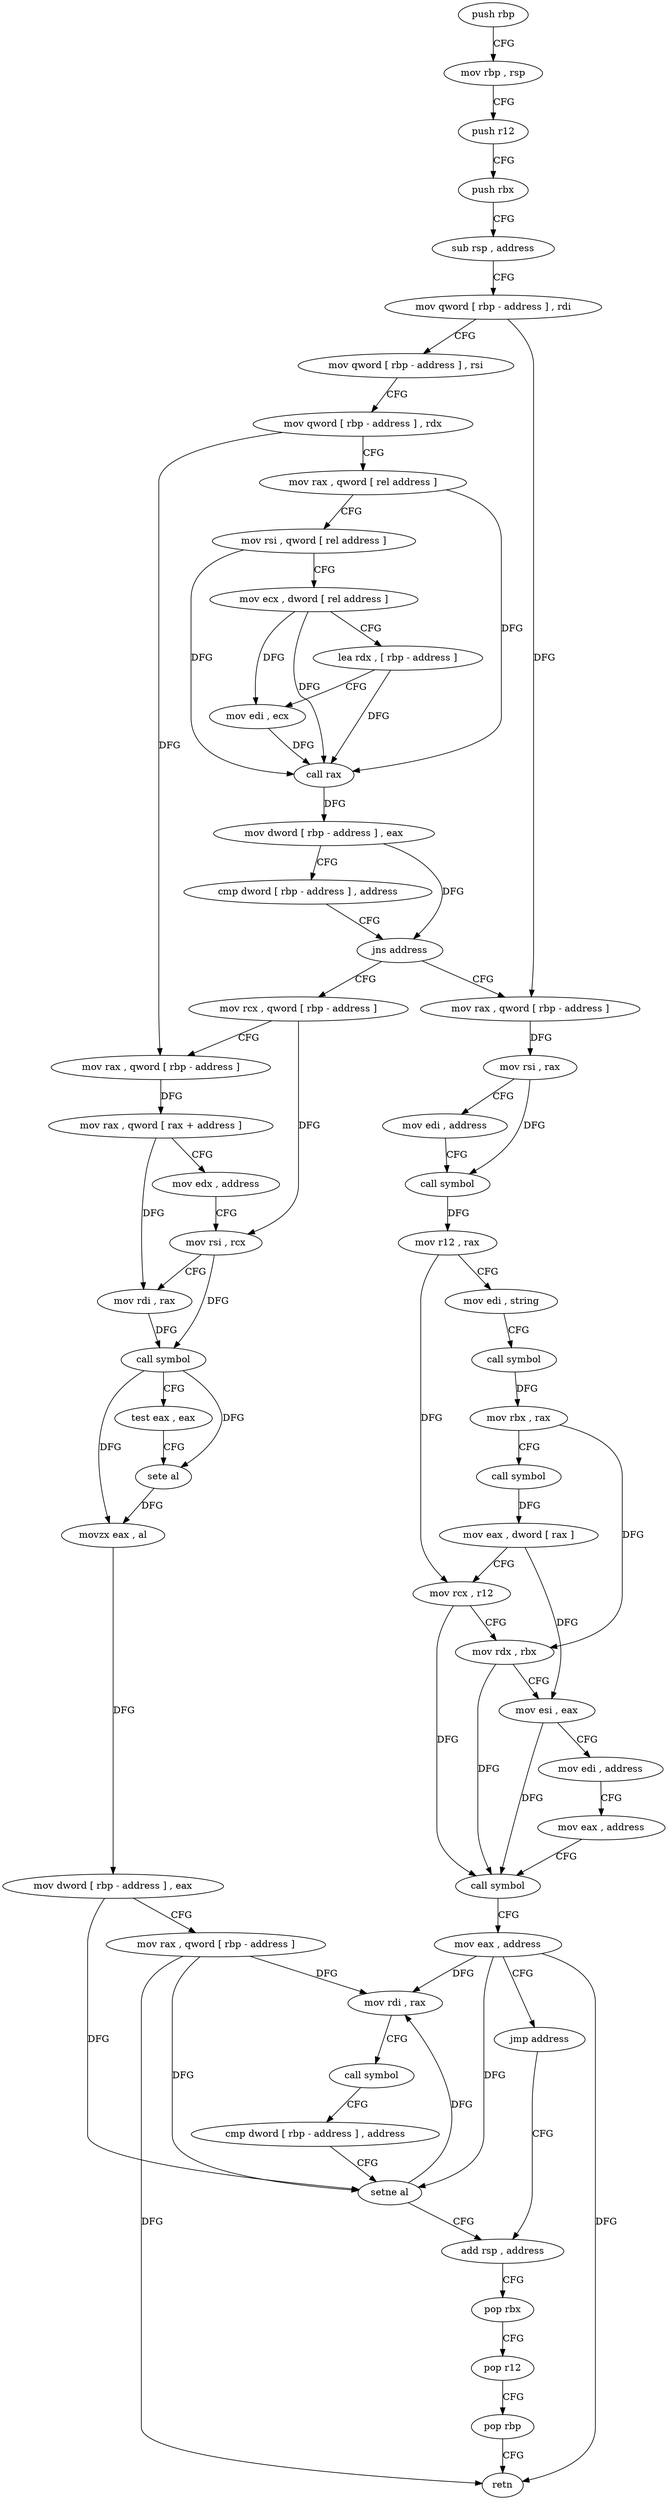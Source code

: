 digraph "func" {
"4221059" [label = "push rbp" ]
"4221060" [label = "mov rbp , rsp" ]
"4221063" [label = "push r12" ]
"4221065" [label = "push rbx" ]
"4221066" [label = "sub rsp , address" ]
"4221070" [label = "mov qword [ rbp - address ] , rdi" ]
"4221074" [label = "mov qword [ rbp - address ] , rsi" ]
"4221078" [label = "mov qword [ rbp - address ] , rdx" ]
"4221082" [label = "mov rax , qword [ rel address ]" ]
"4221089" [label = "mov rsi , qword [ rel address ]" ]
"4221096" [label = "mov ecx , dword [ rel address ]" ]
"4221102" [label = "lea rdx , [ rbp - address ]" ]
"4221106" [label = "mov edi , ecx" ]
"4221108" [label = "call rax" ]
"4221110" [label = "mov dword [ rbp - address ] , eax" ]
"4221113" [label = "cmp dword [ rbp - address ] , address" ]
"4221117" [label = "jns address" ]
"4221189" [label = "mov rcx , qword [ rbp - address ]" ]
"4221119" [label = "mov rax , qword [ rbp - address ]" ]
"4221193" [label = "mov rax , qword [ rbp - address ]" ]
"4221197" [label = "mov rax , qword [ rax + address ]" ]
"4221201" [label = "mov edx , address" ]
"4221206" [label = "mov rsi , rcx" ]
"4221209" [label = "mov rdi , rax" ]
"4221212" [label = "call symbol" ]
"4221217" [label = "test eax , eax" ]
"4221219" [label = "sete al" ]
"4221222" [label = "movzx eax , al" ]
"4221225" [label = "mov dword [ rbp - address ] , eax" ]
"4221228" [label = "mov rax , qword [ rbp - address ]" ]
"4221232" [label = "mov rdi , rax" ]
"4221235" [label = "call symbol" ]
"4221240" [label = "cmp dword [ rbp - address ] , address" ]
"4221244" [label = "setne al" ]
"4221247" [label = "add rsp , address" ]
"4221123" [label = "mov rsi , rax" ]
"4221126" [label = "mov edi , address" ]
"4221131" [label = "call symbol" ]
"4221136" [label = "mov r12 , rax" ]
"4221139" [label = "mov edi , string" ]
"4221144" [label = "call symbol" ]
"4221149" [label = "mov rbx , rax" ]
"4221152" [label = "call symbol" ]
"4221157" [label = "mov eax , dword [ rax ]" ]
"4221159" [label = "mov rcx , r12" ]
"4221162" [label = "mov rdx , rbx" ]
"4221165" [label = "mov esi , eax" ]
"4221167" [label = "mov edi , address" ]
"4221172" [label = "mov eax , address" ]
"4221177" [label = "call symbol" ]
"4221182" [label = "mov eax , address" ]
"4221187" [label = "jmp address" ]
"4221251" [label = "pop rbx" ]
"4221252" [label = "pop r12" ]
"4221254" [label = "pop rbp" ]
"4221255" [label = "retn" ]
"4221059" -> "4221060" [ label = "CFG" ]
"4221060" -> "4221063" [ label = "CFG" ]
"4221063" -> "4221065" [ label = "CFG" ]
"4221065" -> "4221066" [ label = "CFG" ]
"4221066" -> "4221070" [ label = "CFG" ]
"4221070" -> "4221074" [ label = "CFG" ]
"4221070" -> "4221119" [ label = "DFG" ]
"4221074" -> "4221078" [ label = "CFG" ]
"4221078" -> "4221082" [ label = "CFG" ]
"4221078" -> "4221193" [ label = "DFG" ]
"4221082" -> "4221089" [ label = "CFG" ]
"4221082" -> "4221108" [ label = "DFG" ]
"4221089" -> "4221096" [ label = "CFG" ]
"4221089" -> "4221108" [ label = "DFG" ]
"4221096" -> "4221102" [ label = "CFG" ]
"4221096" -> "4221106" [ label = "DFG" ]
"4221096" -> "4221108" [ label = "DFG" ]
"4221102" -> "4221106" [ label = "CFG" ]
"4221102" -> "4221108" [ label = "DFG" ]
"4221106" -> "4221108" [ label = "DFG" ]
"4221108" -> "4221110" [ label = "DFG" ]
"4221110" -> "4221113" [ label = "CFG" ]
"4221110" -> "4221117" [ label = "DFG" ]
"4221113" -> "4221117" [ label = "CFG" ]
"4221117" -> "4221189" [ label = "CFG" ]
"4221117" -> "4221119" [ label = "CFG" ]
"4221189" -> "4221193" [ label = "CFG" ]
"4221189" -> "4221206" [ label = "DFG" ]
"4221119" -> "4221123" [ label = "DFG" ]
"4221193" -> "4221197" [ label = "DFG" ]
"4221197" -> "4221201" [ label = "CFG" ]
"4221197" -> "4221209" [ label = "DFG" ]
"4221201" -> "4221206" [ label = "CFG" ]
"4221206" -> "4221209" [ label = "CFG" ]
"4221206" -> "4221212" [ label = "DFG" ]
"4221209" -> "4221212" [ label = "DFG" ]
"4221212" -> "4221217" [ label = "CFG" ]
"4221212" -> "4221219" [ label = "DFG" ]
"4221212" -> "4221222" [ label = "DFG" ]
"4221217" -> "4221219" [ label = "CFG" ]
"4221219" -> "4221222" [ label = "DFG" ]
"4221222" -> "4221225" [ label = "DFG" ]
"4221225" -> "4221228" [ label = "CFG" ]
"4221225" -> "4221244" [ label = "DFG" ]
"4221228" -> "4221232" [ label = "DFG" ]
"4221228" -> "4221244" [ label = "DFG" ]
"4221228" -> "4221255" [ label = "DFG" ]
"4221232" -> "4221235" [ label = "CFG" ]
"4221235" -> "4221240" [ label = "CFG" ]
"4221240" -> "4221244" [ label = "CFG" ]
"4221244" -> "4221247" [ label = "CFG" ]
"4221244" -> "4221232" [ label = "DFG" ]
"4221247" -> "4221251" [ label = "CFG" ]
"4221123" -> "4221126" [ label = "CFG" ]
"4221123" -> "4221131" [ label = "DFG" ]
"4221126" -> "4221131" [ label = "CFG" ]
"4221131" -> "4221136" [ label = "DFG" ]
"4221136" -> "4221139" [ label = "CFG" ]
"4221136" -> "4221159" [ label = "DFG" ]
"4221139" -> "4221144" [ label = "CFG" ]
"4221144" -> "4221149" [ label = "DFG" ]
"4221149" -> "4221152" [ label = "CFG" ]
"4221149" -> "4221162" [ label = "DFG" ]
"4221152" -> "4221157" [ label = "DFG" ]
"4221157" -> "4221159" [ label = "CFG" ]
"4221157" -> "4221165" [ label = "DFG" ]
"4221159" -> "4221162" [ label = "CFG" ]
"4221159" -> "4221177" [ label = "DFG" ]
"4221162" -> "4221165" [ label = "CFG" ]
"4221162" -> "4221177" [ label = "DFG" ]
"4221165" -> "4221167" [ label = "CFG" ]
"4221165" -> "4221177" [ label = "DFG" ]
"4221167" -> "4221172" [ label = "CFG" ]
"4221172" -> "4221177" [ label = "CFG" ]
"4221177" -> "4221182" [ label = "CFG" ]
"4221182" -> "4221187" [ label = "CFG" ]
"4221182" -> "4221232" [ label = "DFG" ]
"4221182" -> "4221244" [ label = "DFG" ]
"4221182" -> "4221255" [ label = "DFG" ]
"4221187" -> "4221247" [ label = "CFG" ]
"4221251" -> "4221252" [ label = "CFG" ]
"4221252" -> "4221254" [ label = "CFG" ]
"4221254" -> "4221255" [ label = "CFG" ]
}
